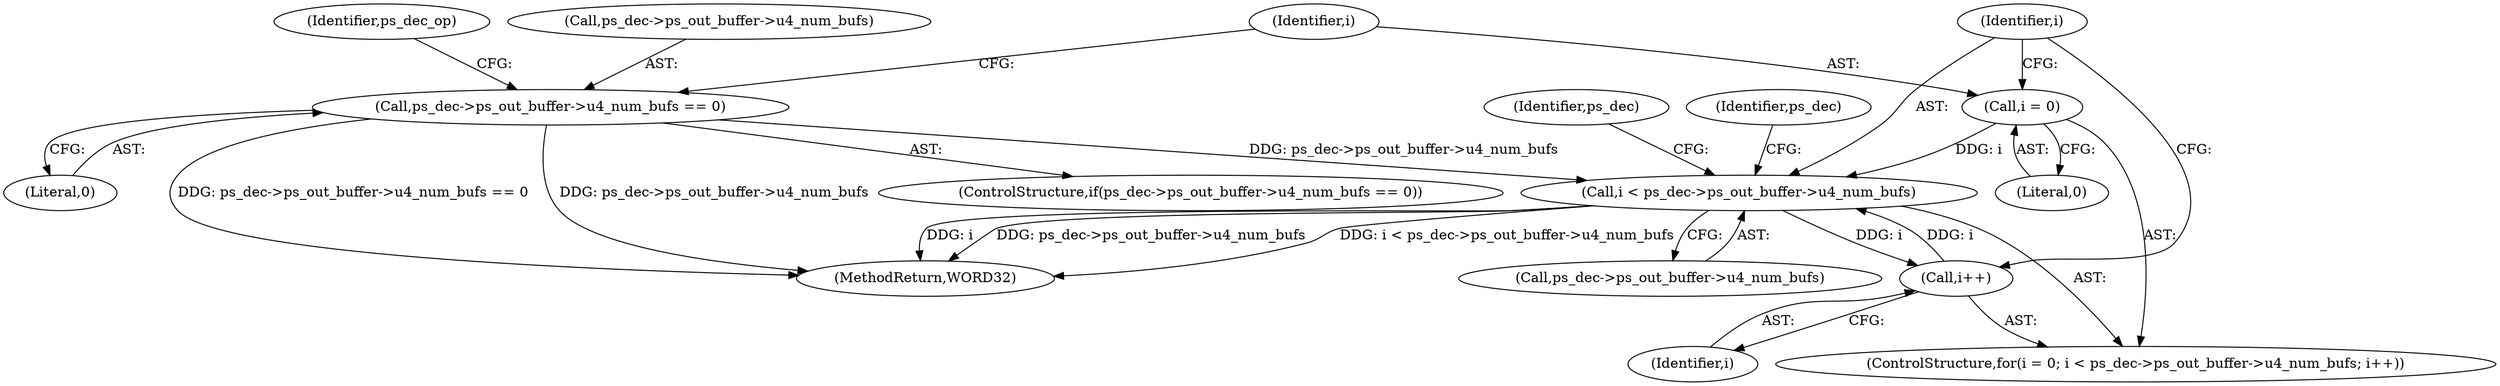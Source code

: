 digraph "0_Android_326fe991a4b7971e8aeaf4ac775491dd8abd85bb@pointer" {
"1000395" [label="(Call,i < ps_dec->ps_out_buffer->u4_num_bufs)"];
"1000392" [label="(Call,i = 0)"];
"1000402" [label="(Call,i++)"];
"1000395" [label="(Call,i < ps_dec->ps_out_buffer->u4_num_bufs)"];
"1000369" [label="(Call,ps_dec->ps_out_buffer->u4_num_bufs == 0)"];
"1000392" [label="(Call,i = 0)"];
"1000379" [label="(Identifier,ps_dec_op)"];
"1000368" [label="(ControlStructure,if(ps_dec->ps_out_buffer->u4_num_bufs == 0))"];
"1000397" [label="(Call,ps_dec->ps_out_buffer->u4_num_bufs)"];
"1000458" [label="(Identifier,ps_dec)"];
"1000410" [label="(Identifier,ps_dec)"];
"1000403" [label="(Identifier,i)"];
"1000395" [label="(Call,i < ps_dec->ps_out_buffer->u4_num_bufs)"];
"1000393" [label="(Identifier,i)"];
"1000396" [label="(Identifier,i)"];
"1000394" [label="(Literal,0)"];
"1000402" [label="(Call,i++)"];
"1000375" [label="(Literal,0)"];
"1000369" [label="(Call,ps_dec->ps_out_buffer->u4_num_bufs == 0)"];
"1002147" [label="(MethodReturn,WORD32)"];
"1000391" [label="(ControlStructure,for(i = 0; i < ps_dec->ps_out_buffer->u4_num_bufs; i++))"];
"1000370" [label="(Call,ps_dec->ps_out_buffer->u4_num_bufs)"];
"1000395" -> "1000391"  [label="AST: "];
"1000395" -> "1000397"  [label="CFG: "];
"1000396" -> "1000395"  [label="AST: "];
"1000397" -> "1000395"  [label="AST: "];
"1000410" -> "1000395"  [label="CFG: "];
"1000458" -> "1000395"  [label="CFG: "];
"1000395" -> "1002147"  [label="DDG: i"];
"1000395" -> "1002147"  [label="DDG: ps_dec->ps_out_buffer->u4_num_bufs"];
"1000395" -> "1002147"  [label="DDG: i < ps_dec->ps_out_buffer->u4_num_bufs"];
"1000392" -> "1000395"  [label="DDG: i"];
"1000402" -> "1000395"  [label="DDG: i"];
"1000369" -> "1000395"  [label="DDG: ps_dec->ps_out_buffer->u4_num_bufs"];
"1000395" -> "1000402"  [label="DDG: i"];
"1000392" -> "1000391"  [label="AST: "];
"1000392" -> "1000394"  [label="CFG: "];
"1000393" -> "1000392"  [label="AST: "];
"1000394" -> "1000392"  [label="AST: "];
"1000396" -> "1000392"  [label="CFG: "];
"1000402" -> "1000391"  [label="AST: "];
"1000402" -> "1000403"  [label="CFG: "];
"1000403" -> "1000402"  [label="AST: "];
"1000396" -> "1000402"  [label="CFG: "];
"1000369" -> "1000368"  [label="AST: "];
"1000369" -> "1000375"  [label="CFG: "];
"1000370" -> "1000369"  [label="AST: "];
"1000375" -> "1000369"  [label="AST: "];
"1000379" -> "1000369"  [label="CFG: "];
"1000393" -> "1000369"  [label="CFG: "];
"1000369" -> "1002147"  [label="DDG: ps_dec->ps_out_buffer->u4_num_bufs == 0"];
"1000369" -> "1002147"  [label="DDG: ps_dec->ps_out_buffer->u4_num_bufs"];
}
